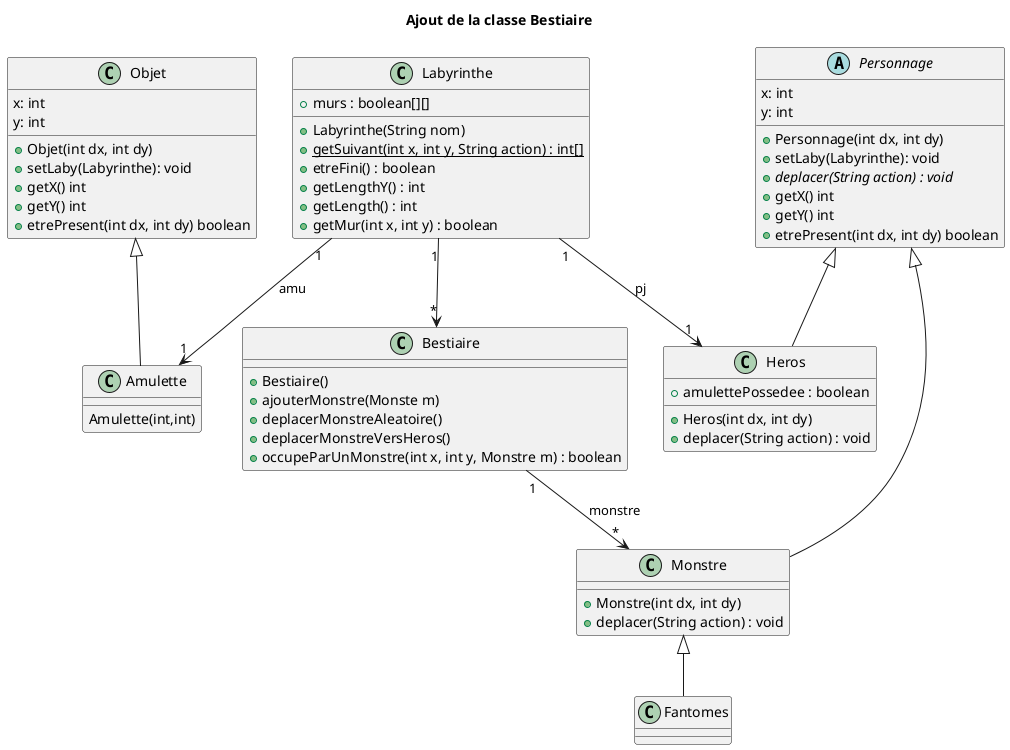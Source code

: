 @startuml

title Ajout de la classe Bestiaire

    /'interface Jeu {
            +update(double secondes, Clavier clavier) : void
            +etreFini() : boolean
    }'/

    /'class Main {
        +{static} main(String[] args) : void
    }'/

    /'class MainLaby {
        +{static} main(String[] args) : void
    }'/

    /'class LabyJeu {
        '+laby : Labyrinthe
        +perso : Personnage
        +monstre : Personnage
        +LabyJeu():
        +LabyJeu(String):
        +update(double secondes, Clavier clavier) : void
        +init() : void
        +etreFini() : boolean
    }'/

    /'class LabyDessin {
        +dessinerJeu(Jeu jeu, Canvas canvas) : void
    }'/

    class Labyrinthe {
        /'
        +{static} MUR : char = 'X'
        +{static} PJ : char = 'P'
        +{static} M : char = 'M'
        +{static} VIDE : char = '.'
        +{static} HAUT : String = "Haut"
        +{static} BAS : String = "Bas"
        +{static} GAUCHE : String = "Gauche"
        +{static} DROITE : String = "Droite"
        '/
        +murs : boolean[][]
        +Labyrinthe(String nom)
        +{static} getSuivant(int x, int y, String action) : int[]
        +etreFini() : boolean
        +getLengthY() : int
        +getLength() : int
        +getMur(int x, int y) : boolean
    }

    class Bestiaire {
        +Bestiaire()
        +ajouterMonstre(Monste m)
        +deplacerMonstreAleatoire()
        +deplacerMonstreVersHeros()
        +occupeParUnMonstre(int x, int y, Monstre m) : boolean
    }

    abstract class Personnage {
        x: int
        y: int
        +Personnage(int dx, int dy)
        +setLaby(Labyrinthe): void
        +{abstract} deplacer(String action) : void
        +getX() int
        +getY() int
        +etrePresent(int dx, int dy) boolean
    }



    class Heros {
        + amulettePossedee : boolean
        +Heros(int dx, int dy)
        +deplacer(String action) : void
    }

    class Monstre {
        +Monstre(int dx, int dy)
        +deplacer(String action) : void
    }

    class Fantomes{
    }

    class Objet{
        x: int
        y: int
        +Objet(int dx, int dy)
        +setLaby(Labyrinthe): void
        +getX() int
        +getY() int
        +etrePresent(int dx, int dy) boolean
    }

    class Amulette{
        Amulette(int,int)
    }


package "moteurJeu" {
    interface Jeu {
        +update(double secondes, Clavier clavier) : void
        +etreFini() : boolean
    }

    interface DessinJeu {
        +dessinerJeu(Jeu jeu, Canvas canvas) : void
    }

    class Clavier {
        +bas : boolean
        +haut : boolean
        +gauche : boolean
        +droite : boolean
    }

    class MoteurJeu {
        +{static} setTaille(int width, int height) : void
        +{static} setFPS(int fps) : void
        +{static} launch(Jeu jeu, DessinJeu dessin) : void
    }
}

' Relations
/'Jeu <|.. LabyJeu
DessinJeu <|.. LabyDessin

Labyrinthe --> Monstre
Labyrinthe --> Heros


LabyJeu --> Labyrinthe : contains
Personnage <|-- Heros
Personnage <|-- Monstre
Labyrinthe --> Personnage


Main ..> Labyrinthe : uses
MainLaby ..> LabyJeu : creates
MainLaby ..> LabyDessin : creates
MainLaby ..> MoteurJeu : uses

LabyJeu ..> Clavier : uses
LabyDessin ..> LabyJeu : uses
'/

Labyrinthe "1" --> "*" Bestiaire
Bestiaire "1" --> "*" Monstre : monstre
Labyrinthe "1" --> "1" Heros : pj
Labyrinthe "1" --> "1" Amulette : amu

Personnage <|-- Heros
Personnage <|-- Monstre
Monstre <|-- Fantomes
Objet <|-- Amulette



remove moteurJeu

@enduml